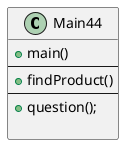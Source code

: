 @startuml
'https://plantuml.com/class-diagram



class Main44 {
+main()
---
+findProduct()
----
+question();

}


@enduml